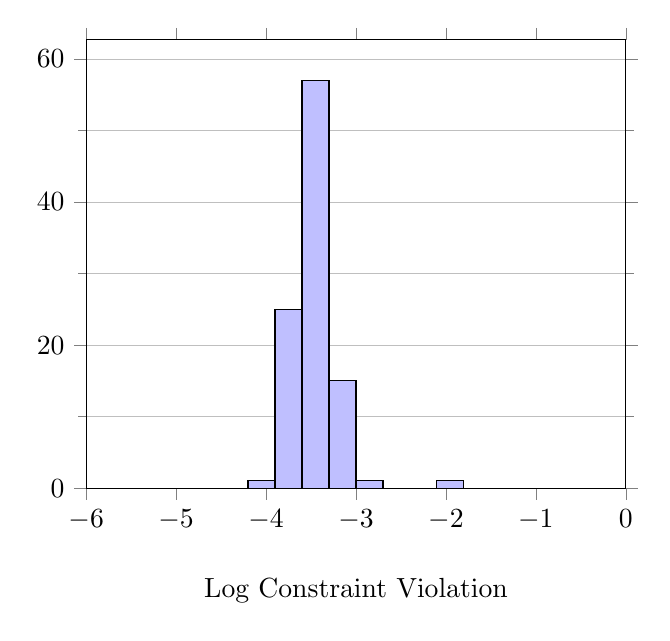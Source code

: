 \begin{tikzpicture}
\begin{axis}[grid=both, minor y tick num=1, yminorgrids=true, tick align=outside, x label style={at={(axis description cs:0.5,-0.18)},anchor=north}, y label style={at={(axis description cs:-0.18,0.5)},rotate=0,anchor=south}, xlabel={Log Constraint Violation}, xmajorgrids={false}, xmin={-6.0}, xmax={0.0}, ymin={0.0}]
    \addplot[ybar interval, mark=none, fill=blue!25]
        table[row sep={\\}]
        {
            \\
            -6.0  0.0  \\
            -5.7  0.0  \\
            -5.4  0.0  \\
            -5.1  0.0  \\
            -4.8  0.0  \\
            -4.5  0.0  \\
            -4.2  1.0  \\
            -3.9  25.0  \\
            -3.6  57.0  \\
            -3.3  15.0  \\
            -3.0  1.0  \\
            -2.7  0.0  \\
            -2.4  0.0  \\
            -2.1  1.0  \\
            -1.8  0.0  \\
            -1.5  0.0  \\
            -1.2  0.0  \\
            -0.9  0.0  \\
            -0.6  0.0  \\
            -0.3  0.0  \\
            0.0  0.0  \\
        }
        ;
\end{axis}
\end{tikzpicture}
